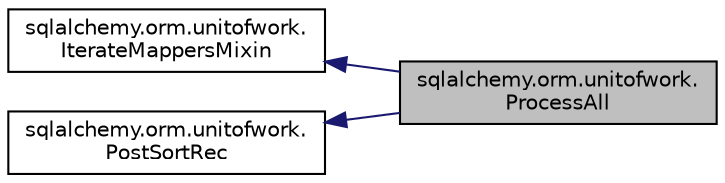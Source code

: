 digraph "sqlalchemy.orm.unitofwork.ProcessAll"
{
 // LATEX_PDF_SIZE
  edge [fontname="Helvetica",fontsize="10",labelfontname="Helvetica",labelfontsize="10"];
  node [fontname="Helvetica",fontsize="10",shape=record];
  rankdir="LR";
  Node1 [label="sqlalchemy.orm.unitofwork.\lProcessAll",height=0.2,width=0.4,color="black", fillcolor="grey75", style="filled", fontcolor="black",tooltip=" "];
  Node2 -> Node1 [dir="back",color="midnightblue",fontsize="10",style="solid",fontname="Helvetica"];
  Node2 [label="sqlalchemy.orm.unitofwork.\lIterateMappersMixin",height=0.2,width=0.4,color="black", fillcolor="white", style="filled",URL="$classsqlalchemy_1_1orm_1_1unitofwork_1_1IterateMappersMixin.html",tooltip=" "];
  Node3 -> Node1 [dir="back",color="midnightblue",fontsize="10",style="solid",fontname="Helvetica"];
  Node3 [label="sqlalchemy.orm.unitofwork.\lPostSortRec",height=0.2,width=0.4,color="black", fillcolor="white", style="filled",URL="$classsqlalchemy_1_1orm_1_1unitofwork_1_1PostSortRec.html",tooltip=" "];
}
